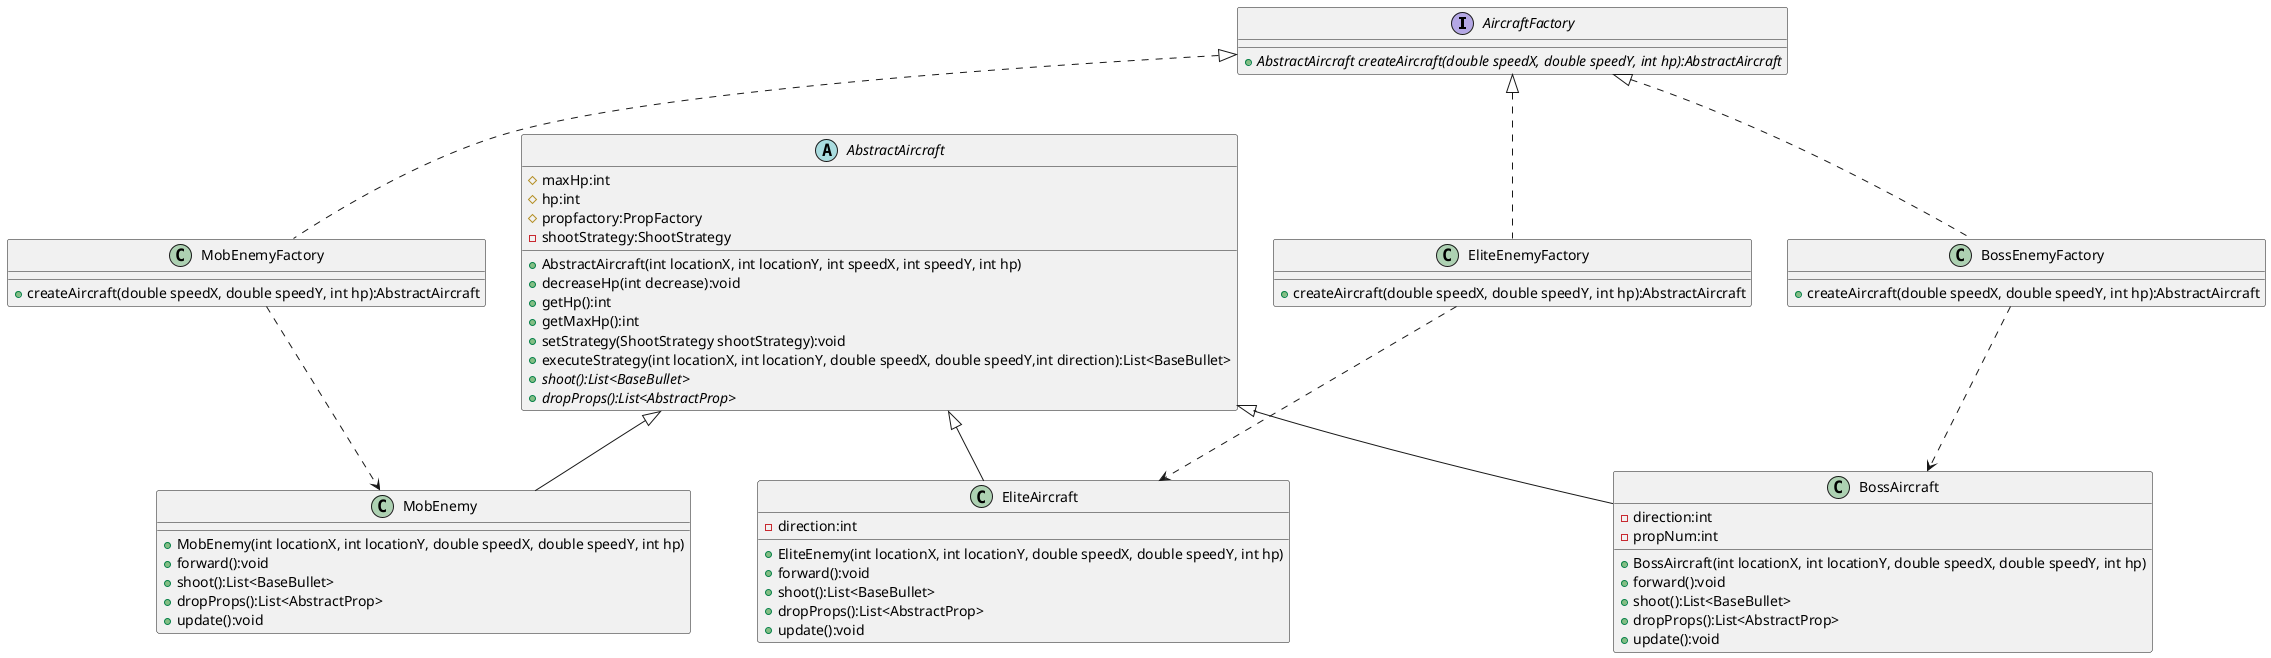 @startuml
'https://plantuml.com/class-diagram

interface AircraftFactory{
    + {abstract} AbstractAircraft createAircraft(double speedX, double speedY, int hp):AbstractAircraft
}

class MobEnemyFactory{
    + createAircraft(double speedX, double speedY, int hp):AbstractAircraft
}

class EliteEnemyFactory{
    + createAircraft(double speedX, double speedY, int hp):AbstractAircraft
}

class BossEnemyFactory{
    + createAircraft(double speedX, double speedY, int hp):AbstractAircraft
}

AircraftFactory<|..MobEnemyFactory
AircraftFactory<|..EliteEnemyFactory
AircraftFactory<|..BossEnemyFactory

abstract class AbstractAircraft
{
	# maxHp:int
    # hp:int
    # propfactory:PropFactory
    - shootStrategy:ShootStrategy
    + AbstractAircraft(int locationX, int locationY, int speedX, int speedY, int hp)
    + decreaseHp(int decrease):void
    + getHp():int
    + getMaxHp():int
    + setStrategy(ShootStrategy shootStrategy):void
    + executeStrategy(int locationX, int locationY, double speedX, double speedY,int direction):List<BaseBullet>
    + {abstract} shoot():List<BaseBullet>
    + {abstract} dropProps():List<AbstractProp>
}

class MobEnemy {
    + MobEnemy(int locationX, int locationY, double speedX, double speedY, int hp)
    + forward():void
    + shoot():List<BaseBullet>
    + dropProps():List<AbstractProp>
    + update():void
}

class EliteAircraft {
    - direction:int
    + EliteEnemy(int locationX, int locationY, double speedX, double speedY, int hp)
    + forward():void
    + shoot():List<BaseBullet>
    + dropProps():List<AbstractProp>
    + update():void
}

class BossAircraft {
    - direction:int
    - propNum:int
    + BossAircraft(int locationX, int locationY, double speedX, double speedY, int hp)
    + forward():void
    + shoot():List<BaseBullet>
    + dropProps():List<AbstractProp>
    + update():void
}

AbstractAircraft <|-- MobEnemy
AbstractAircraft <|-- EliteAircraft
AbstractAircraft <|-- BossAircraft

MobEnemyFactory..>MobEnemy
EliteEnemyFactory..>EliteAircraft
BossEnemyFactory..>BossAircraft
@enduml